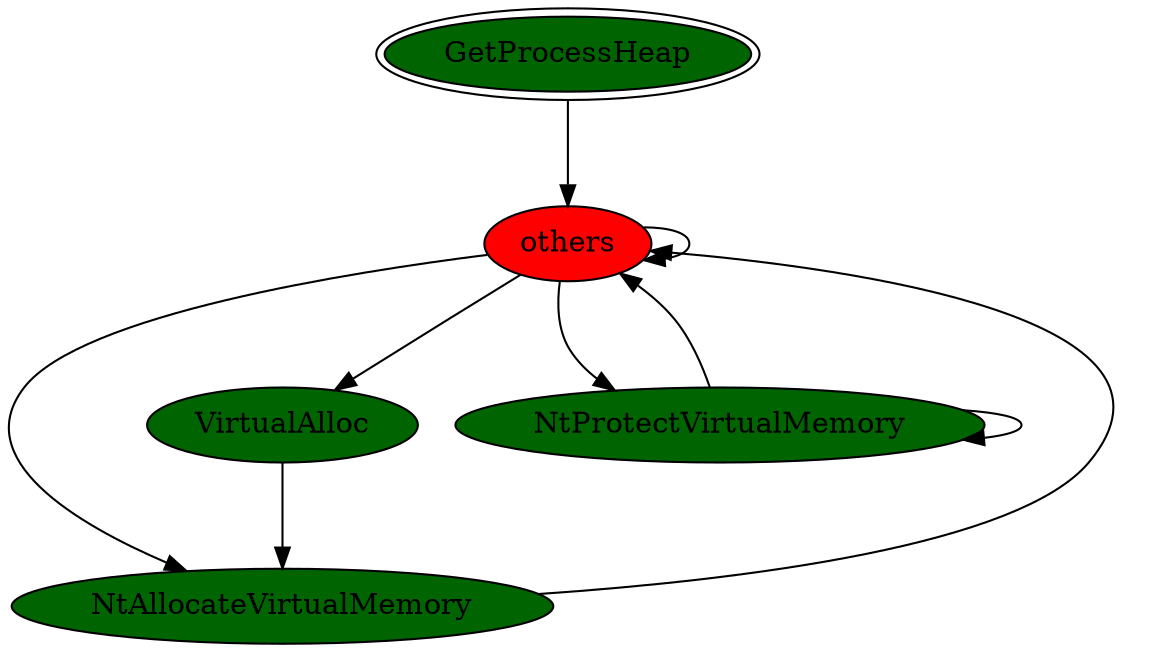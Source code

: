 digraph "./REPORTS/6751/API_PER_CATEGORY/VirtualAlloc.exe_1764_Memory Management_API_per_Category_Transition_Matrix" {
	GetProcessHeap [label=GetProcessHeap fillcolor=darkgreen peripheries=2 style=filled]
	others [label=others fillcolor=red style=filled]
	GetProcessHeap -> others [label=1.0 fontcolor=white]
	others -> others [label=0.9556 fontcolor=white]
	NtAllocateVirtualMemory [label=NtAllocateVirtualMemory fillcolor=darkgreen style=filled]
	others -> NtAllocateVirtualMemory [label=0.0222 fontcolor=white]
	VirtualAlloc [label=VirtualAlloc fillcolor=darkgreen style=filled]
	others -> VirtualAlloc [label=0.0111 fontcolor=white]
	NtProtectVirtualMemory [label=NtProtectVirtualMemory fillcolor=darkgreen style=filled]
	others -> NtProtectVirtualMemory [label=0.0111 fontcolor=white]
	NtAllocateVirtualMemory -> others [label=1.0 fontcolor=white]
	VirtualAlloc -> NtAllocateVirtualMemory [label=1.0 fontcolor=white]
	NtProtectVirtualMemory -> others [label=0.5 fontcolor=white]
	NtProtectVirtualMemory -> NtProtectVirtualMemory [label=0.5 fontcolor=white]
}
